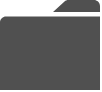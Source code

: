 <mxfile version="14.6.13" type="device"><diagram id="LRaERpajteBrfT0ShUfo" name="Seite-1"><mxGraphModel dx="1086" dy="2135" grid="1" gridSize="10" guides="1" tooltips="1" connect="1" arrows="1" fold="1" page="1" pageScale="1" pageWidth="827" pageHeight="1169" math="0" shadow="0"><root><mxCell id="0"/><mxCell id="1" parent="0"/><mxCell id="LHQxzI6hiwSiP_QJG5Pl-4" value="" style="pointerEvents=1;shadow=0;dashed=0;html=1;strokeColor=none;fillColor=#505050;labelPosition=center;verticalLabelPosition=bottom;verticalAlign=top;outlineConnect=0;align=center;shape=mxgraph.office.concepts.folder;" parent="1" vertex="1"><mxGeometry x="41" y="-1120" width="50" height="45" as="geometry"/></mxCell></root></mxGraphModel></diagram></mxfile>
